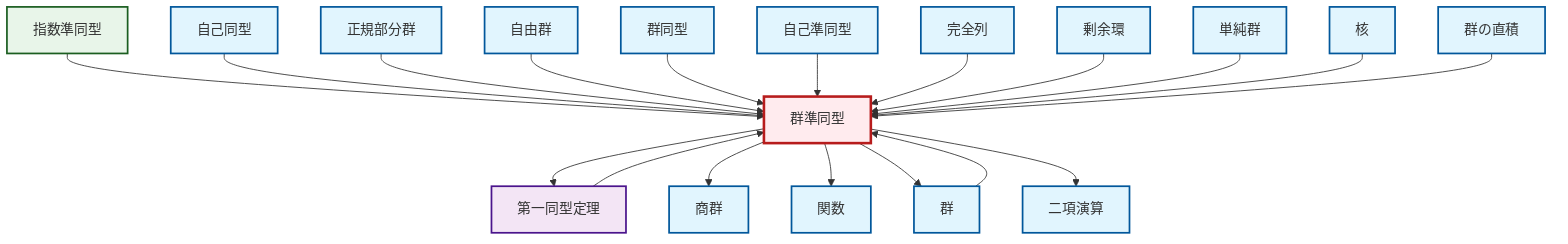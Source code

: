 graph TD
    classDef definition fill:#e1f5fe,stroke:#01579b,stroke-width:2px
    classDef theorem fill:#f3e5f5,stroke:#4a148c,stroke-width:2px
    classDef axiom fill:#fff3e0,stroke:#e65100,stroke-width:2px
    classDef example fill:#e8f5e9,stroke:#1b5e20,stroke-width:2px
    classDef current fill:#ffebee,stroke:#b71c1c,stroke-width:3px
    def-endomorphism["自己準同型"]:::definition
    def-exact-sequence["完全列"]:::definition
    def-group["群"]:::definition
    def-homomorphism["群準同型"]:::definition
    def-function["関数"]:::definition
    def-quotient-group["商群"]:::definition
    def-direct-product["群の直積"]:::definition
    def-simple-group["単純群"]:::definition
    def-binary-operation["二項演算"]:::definition
    def-normal-subgroup["正規部分群"]:::definition
    def-automorphism["自己同型"]:::definition
    def-isomorphism["群同型"]:::definition
    def-kernel["核"]:::definition
    def-free-group["自由群"]:::definition
    thm-first-isomorphism["第一同型定理"]:::theorem
    def-quotient-ring["剰余環"]:::definition
    ex-exponential-homomorphism["指数準同型"]:::example
    ex-exponential-homomorphism --> def-homomorphism
    def-automorphism --> def-homomorphism
    def-normal-subgroup --> def-homomorphism
    def-group --> def-homomorphism
    def-free-group --> def-homomorphism
    def-isomorphism --> def-homomorphism
    def-endomorphism --> def-homomorphism
    thm-first-isomorphism --> def-homomorphism
    def-homomorphism --> thm-first-isomorphism
    def-exact-sequence --> def-homomorphism
    def-quotient-ring --> def-homomorphism
    def-homomorphism --> def-quotient-group
    def-homomorphism --> def-function
    def-simple-group --> def-homomorphism
    def-kernel --> def-homomorphism
    def-direct-product --> def-homomorphism
    def-homomorphism --> def-group
    def-homomorphism --> def-binary-operation
    class def-homomorphism current